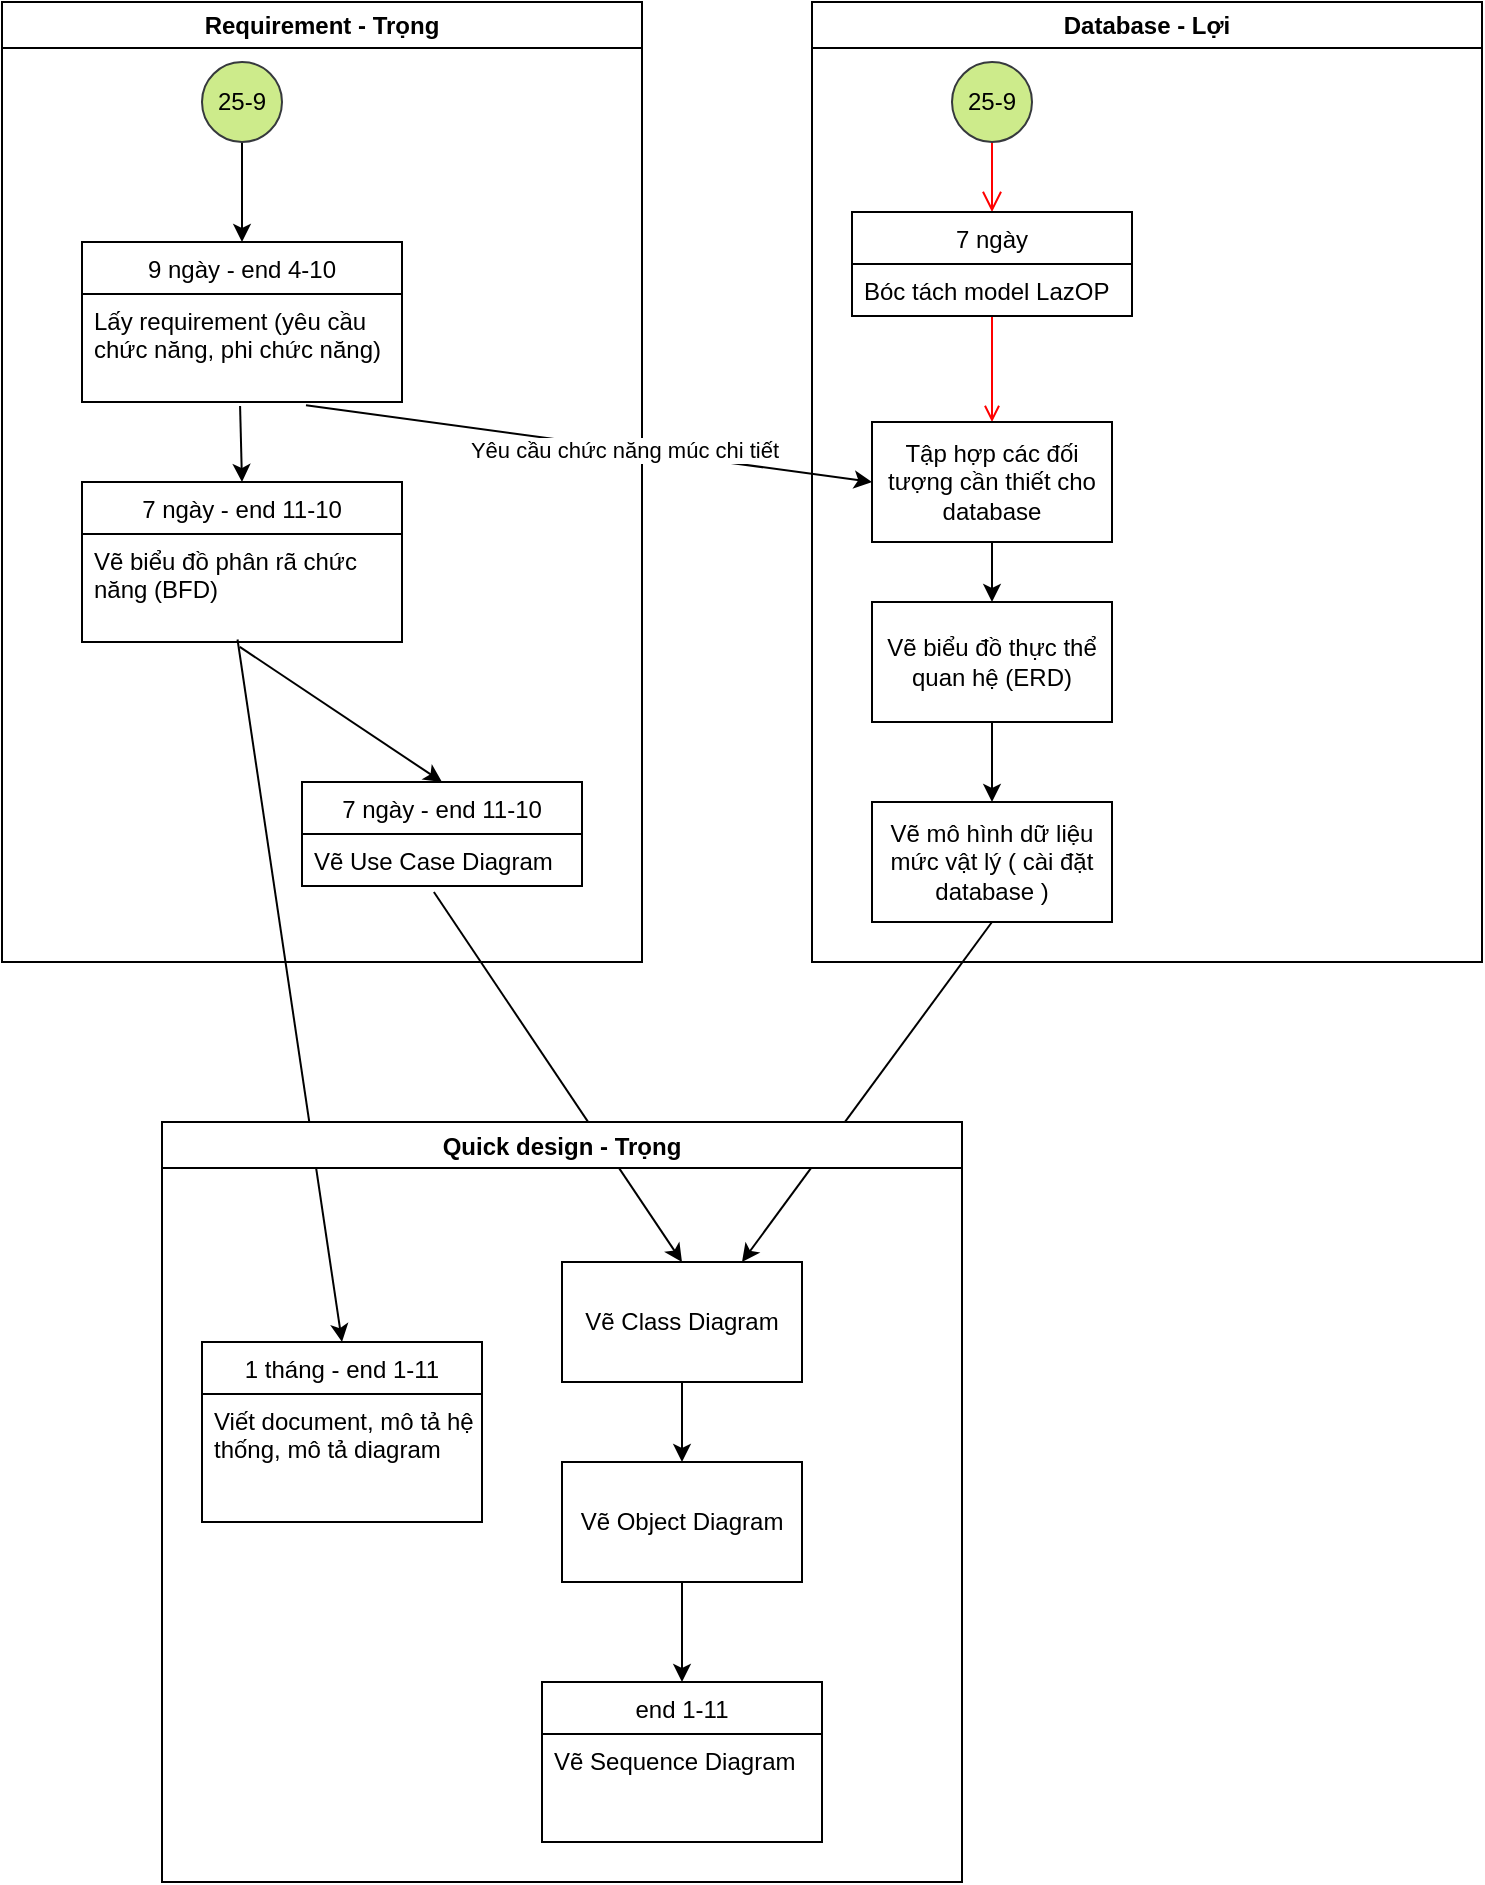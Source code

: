 <mxfile version="13.7.7" type="github" pages="2">
  <diagram name="Page-1" id="e7e014a7-5840-1c2e-5031-d8a46d1fe8dd">
    <mxGraphModel dx="942" dy="583" grid="1" gridSize="10" guides="1" tooltips="1" connect="1" arrows="1" fold="1" page="1" pageScale="1" pageWidth="827" pageHeight="1169" background="#ffffff" math="0" shadow="0">
      <root>
        <mxCell id="0" />
        <mxCell id="1" parent="0" />
        <mxCell id="2" value="Requirement - Trọng" style="swimlane;whiteSpace=wrap" parent="1" vertex="1">
          <mxGeometry x="40" y="40" width="320" height="480" as="geometry" />
        </mxCell>
        <mxCell id="rS6dLhZMkmuUpzraP9A6-42" value="" style="endArrow=classic;html=1;exitX=0.5;exitY=1;exitDx=0;exitDy=0;entryX=0.5;entryY=0;entryDx=0;entryDy=0;" parent="2" source="_u92uwHQ9xJIyA4-MkIm-22" target="mU8VDw6BHfqq7bU4-AUH-48" edge="1">
          <mxGeometry width="50" height="50" relative="1" as="geometry">
            <mxPoint x="150" y="45" as="sourcePoint" />
            <mxPoint x="220" y="110" as="targetPoint" />
          </mxGeometry>
        </mxCell>
        <mxCell id="rS6dLhZMkmuUpzraP9A6-47" value="" style="endArrow=classic;html=1;entryX=0.5;entryY=0;entryDx=0;entryDy=0;exitX=0.494;exitY=1.037;exitDx=0;exitDy=0;exitPerimeter=0;" parent="2" source="mU8VDw6BHfqq7bU4-AUH-49" target="_u92uwHQ9xJIyA4-MkIm-28" edge="1">
          <mxGeometry width="50" height="50" relative="1" as="geometry">
            <mxPoint x="220" y="180" as="sourcePoint" />
            <mxPoint x="220" y="230" as="targetPoint" />
          </mxGeometry>
        </mxCell>
        <mxCell id="rS6dLhZMkmuUpzraP9A6-51" value="" style="endArrow=classic;html=1;exitX=0.493;exitY=1.045;exitDx=0;exitDy=0;exitPerimeter=0;entryX=0.5;entryY=0;entryDx=0;entryDy=0;" parent="2" source="_u92uwHQ9xJIyA4-MkIm-29" target="_u92uwHQ9xJIyA4-MkIm-32" edge="1">
          <mxGeometry width="50" height="50" relative="1" as="geometry">
            <mxPoint x="220" y="290" as="sourcePoint" />
            <mxPoint x="229" y="350" as="targetPoint" />
          </mxGeometry>
        </mxCell>
        <mxCell id="_u92uwHQ9xJIyA4-MkIm-22" value="25-9" style="ellipse;whiteSpace=wrap;html=1;aspect=fixed;fillColor=#cdeb8b;strokeColor=#36393d;" parent="2" vertex="1">
          <mxGeometry x="100" y="30" width="40" height="40" as="geometry" />
        </mxCell>
        <mxCell id="mU8VDw6BHfqq7bU4-AUH-48" value="9 ngày - end 4-10" style="swimlane;fontStyle=0;childLayout=stackLayout;horizontal=1;startSize=26;fillColor=none;horizontalStack=0;resizeParent=1;resizeParentMax=0;resizeLast=0;collapsible=1;marginBottom=0;" parent="2" vertex="1">
          <mxGeometry x="40" y="120" width="160" height="80" as="geometry">
            <mxRectangle x="65" y="100" width="80" height="26" as="alternateBounds" />
          </mxGeometry>
        </mxCell>
        <mxCell id="mU8VDw6BHfqq7bU4-AUH-49" value="Lấy requirement (yêu cầu chức năng, phi chức năng)" style="text;strokeColor=none;fillColor=none;align=left;verticalAlign=top;spacingLeft=4;spacingRight=4;overflow=hidden;rotatable=0;points=[[0,0.5],[1,0.5]];portConstraint=eastwest;whiteSpace=wrap;" parent="mU8VDw6BHfqq7bU4-AUH-48" vertex="1">
          <mxGeometry y="26" width="160" height="54" as="geometry" />
        </mxCell>
        <mxCell id="_u92uwHQ9xJIyA4-MkIm-28" value="7 ngày - end 11-10" style="swimlane;fontStyle=0;childLayout=stackLayout;horizontal=1;startSize=26;fillColor=none;horizontalStack=0;resizeParent=1;resizeParentMax=0;resizeLast=0;collapsible=1;marginBottom=0;" parent="2" vertex="1">
          <mxGeometry x="40" y="240" width="160" height="80" as="geometry" />
        </mxCell>
        <mxCell id="_u92uwHQ9xJIyA4-MkIm-29" value="Vẽ biểu đồ phân rã chức năng (BFD)" style="text;strokeColor=none;fillColor=none;align=left;verticalAlign=top;spacingLeft=4;spacingRight=4;overflow=hidden;rotatable=0;points=[[0,0.5],[1,0.5]];portConstraint=eastwest;whiteSpace=wrap;" parent="_u92uwHQ9xJIyA4-MkIm-28" vertex="1">
          <mxGeometry y="26" width="160" height="54" as="geometry" />
        </mxCell>
        <mxCell id="_u92uwHQ9xJIyA4-MkIm-32" value="7 ngày - end 11-10" style="swimlane;fontStyle=0;childLayout=stackLayout;horizontal=1;startSize=26;fillColor=none;horizontalStack=0;resizeParent=1;resizeParentMax=0;resizeLast=0;collapsible=1;marginBottom=0;" parent="2" vertex="1">
          <mxGeometry x="150" y="390" width="140" height="52" as="geometry" />
        </mxCell>
        <mxCell id="_u92uwHQ9xJIyA4-MkIm-33" value="Vẽ Use Case Diagram" style="text;strokeColor=none;fillColor=none;align=left;verticalAlign=top;spacingLeft=4;spacingRight=4;overflow=hidden;rotatable=0;points=[[0,0.5],[1,0.5]];portConstraint=eastwest;" parent="_u92uwHQ9xJIyA4-MkIm-32" vertex="1">
          <mxGeometry y="26" width="140" height="26" as="geometry" />
        </mxCell>
        <mxCell id="3" value="Database - Lợi" style="swimlane;whiteSpace=wrap" parent="1" vertex="1">
          <mxGeometry x="445" y="40" width="335" height="480" as="geometry">
            <mxRectangle x="445" y="40" width="120" height="23" as="alternateBounds" />
          </mxGeometry>
        </mxCell>
        <mxCell id="14" value="" style="edgeStyle=elbowEdgeStyle;elbow=horizontal;verticalAlign=bottom;endArrow=open;endSize=8;strokeColor=#FF0000;endFill=1;rounded=0;exitX=0.5;exitY=1;exitDx=0;exitDy=0;entryX=0.5;entryY=0;entryDx=0;entryDy=0;" parent="3" source="_u92uwHQ9xJIyA4-MkIm-23" target="_u92uwHQ9xJIyA4-MkIm-24" edge="1">
          <mxGeometry x="40" y="20" as="geometry">
            <mxPoint x="90" y="110" as="targetPoint" />
            <mxPoint x="85" y="70" as="sourcePoint" />
          </mxGeometry>
        </mxCell>
        <mxCell id="17" value="" style="endArrow=open;strokeColor=#FF0000;endFill=1;rounded=0;entryX=0.5;entryY=0;entryDx=0;entryDy=0;exitX=0.5;exitY=1;exitDx=0;exitDy=0;exitPerimeter=0;" parent="3" source="_u92uwHQ9xJIyA4-MkIm-25" target="rS6dLhZMkmuUpzraP9A6-43" edge="1">
          <mxGeometry relative="1" as="geometry">
            <mxPoint x="75" y="220" as="targetPoint" />
            <mxPoint x="90" y="160" as="sourcePoint" />
          </mxGeometry>
        </mxCell>
        <mxCell id="_u92uwHQ9xJIyA4-MkIm-24" value="7 ngày" style="swimlane;fontStyle=0;childLayout=stackLayout;horizontal=1;startSize=26;fillColor=none;horizontalStack=0;resizeParent=1;resizeParentMax=0;resizeLast=0;collapsible=1;marginBottom=0;" parent="3" vertex="1">
          <mxGeometry x="20" y="105" width="140" height="52" as="geometry" />
        </mxCell>
        <mxCell id="_u92uwHQ9xJIyA4-MkIm-25" value="Bóc tách model LazOP" style="text;strokeColor=none;fillColor=none;align=left;verticalAlign=top;spacingLeft=4;spacingRight=4;overflow=hidden;rotatable=0;points=[[0,0.5],[1,0.5]];portConstraint=eastwest;whiteSpace=wrap;" parent="_u92uwHQ9xJIyA4-MkIm-24" vertex="1">
          <mxGeometry y="26" width="140" height="26" as="geometry" />
        </mxCell>
        <mxCell id="rS6dLhZMkmuUpzraP9A6-43" value="Tập hợp các đối tượng cần thiết cho database" style="rounded=0;whiteSpace=wrap;html=1;" parent="3" vertex="1">
          <mxGeometry x="30" y="210" width="120" height="60" as="geometry" />
        </mxCell>
        <mxCell id="rS6dLhZMkmuUpzraP9A6-48" value="Vẽ biểu đồ thực thể quan hệ (ERD)" style="rounded=0;whiteSpace=wrap;html=1;" parent="3" vertex="1">
          <mxGeometry x="30" y="300" width="120" height="60" as="geometry" />
        </mxCell>
        <mxCell id="rS6dLhZMkmuUpzraP9A6-56" value="" style="endArrow=classic;html=1;exitX=0.5;exitY=1;exitDx=0;exitDy=0;entryX=0.5;entryY=0;entryDx=0;entryDy=0;" parent="3" source="rS6dLhZMkmuUpzraP9A6-43" target="rS6dLhZMkmuUpzraP9A6-48" edge="1">
          <mxGeometry width="50" height="50" relative="1" as="geometry">
            <mxPoint x="25" y="360" as="sourcePoint" />
            <mxPoint x="75" y="310" as="targetPoint" />
          </mxGeometry>
        </mxCell>
        <mxCell id="OaehYao2ePnqHA_qCyAD-17" value="Vẽ mô hình dữ liệu mức vật lý ( cài đặt database )" style="rounded=0;whiteSpace=wrap;html=1;" parent="3" vertex="1">
          <mxGeometry x="30" y="400" width="120" height="60" as="geometry" />
        </mxCell>
        <mxCell id="_u92uwHQ9xJIyA4-MkIm-21" value="" style="endArrow=classic;html=1;exitX=0.5;exitY=1;exitDx=0;exitDy=0;entryX=0.5;entryY=0;entryDx=0;entryDy=0;" parent="3" source="rS6dLhZMkmuUpzraP9A6-48" target="OaehYao2ePnqHA_qCyAD-17" edge="1">
          <mxGeometry width="50" height="50" relative="1" as="geometry">
            <mxPoint x="195" y="440" as="sourcePoint" />
            <mxPoint x="245" y="390" as="targetPoint" />
          </mxGeometry>
        </mxCell>
        <mxCell id="_u92uwHQ9xJIyA4-MkIm-23" value="25-9" style="ellipse;whiteSpace=wrap;html=1;aspect=fixed;fillColor=#cdeb8b;strokeColor=#36393d;" parent="3" vertex="1">
          <mxGeometry x="70" y="30" width="40" height="40" as="geometry" />
        </mxCell>
        <mxCell id="rS6dLhZMkmuUpzraP9A6-44" value="" style="endArrow=classic;html=1;exitX=0.7;exitY=1.031;exitDx=0;exitDy=0;entryX=0;entryY=0.5;entryDx=0;entryDy=0;exitPerimeter=0;" parent="1" source="mU8VDw6BHfqq7bU4-AUH-49" target="rS6dLhZMkmuUpzraP9A6-43" edge="1">
          <mxGeometry width="50" height="50" relative="1" as="geometry">
            <mxPoint x="260" y="200" as="sourcePoint" />
            <mxPoint x="440" y="180" as="targetPoint" />
          </mxGeometry>
        </mxCell>
        <mxCell id="rS6dLhZMkmuUpzraP9A6-45" value="Yêu cầu chức năng múc chi tiết" style="edgeLabel;html=1;align=center;verticalAlign=middle;resizable=0;points=[];" parent="rS6dLhZMkmuUpzraP9A6-44" vertex="1" connectable="0">
          <mxGeometry x="0.124" y="-1" relative="1" as="geometry">
            <mxPoint as="offset" />
          </mxGeometry>
        </mxCell>
        <mxCell id="rS6dLhZMkmuUpzraP9A6-52" value="" style="endArrow=classic;html=1;entryX=0.5;entryY=0;entryDx=0;entryDy=0;exitX=0.471;exitY=1.115;exitDx=0;exitDy=0;exitPerimeter=0;" parent="1" source="_u92uwHQ9xJIyA4-MkIm-33" target="rS6dLhZMkmuUpzraP9A6-50" edge="1">
          <mxGeometry width="50" height="50" relative="1" as="geometry">
            <mxPoint x="283.438" y="460" as="sourcePoint" />
            <mxPoint x="290" y="566.711" as="targetPoint" />
          </mxGeometry>
        </mxCell>
        <mxCell id="_u92uwHQ9xJIyA4-MkIm-36" value="" style="endArrow=classic;html=1;strokeColor=#000000;entryX=0.75;entryY=0;entryDx=0;entryDy=0;exitX=0.5;exitY=1;exitDx=0;exitDy=0;" parent="1" source="OaehYao2ePnqHA_qCyAD-17" target="rS6dLhZMkmuUpzraP9A6-50" edge="1">
          <mxGeometry width="50" height="50" relative="1" as="geometry">
            <mxPoint x="450" y="560" as="sourcePoint" />
            <mxPoint x="500" y="510" as="targetPoint" />
          </mxGeometry>
        </mxCell>
        <mxCell id="rS6dLhZMkmuUpzraP9A6-55" value="" style="endArrow=classic;html=1;entryX=0.5;entryY=0;entryDx=0;entryDy=0;exitX=0.486;exitY=0.977;exitDx=0;exitDy=0;exitPerimeter=0;" parent="1" source="_u92uwHQ9xJIyA4-MkIm-29" target="_u92uwHQ9xJIyA4-MkIm-17" edge="1">
          <mxGeometry width="50" height="50" relative="1" as="geometry">
            <mxPoint x="200" y="200" as="sourcePoint" />
            <mxPoint x="130" y="340" as="targetPoint" />
          </mxGeometry>
        </mxCell>
        <mxCell id="_u92uwHQ9xJIyA4-MkIm-43" value="Quick design - Trọng" style="swimlane;" parent="1" vertex="1">
          <mxGeometry x="120" y="600" width="400" height="380" as="geometry" />
        </mxCell>
        <mxCell id="rS6dLhZMkmuUpzraP9A6-50" value="Vẽ Class Diagram" style="rounded=0;whiteSpace=wrap;html=1;" parent="_u92uwHQ9xJIyA4-MkIm-43" vertex="1">
          <mxGeometry x="200" y="70" width="120" height="60" as="geometry" />
        </mxCell>
        <mxCell id="_u92uwHQ9xJIyA4-MkIm-17" value="1 tháng - end 1-11" style="swimlane;fontStyle=0;childLayout=stackLayout;horizontal=1;startSize=26;fillColor=none;horizontalStack=0;resizeParent=1;resizeParentMax=0;resizeLast=0;collapsible=1;marginBottom=0;" parent="_u92uwHQ9xJIyA4-MkIm-43" vertex="1">
          <mxGeometry x="20" y="110" width="140" height="90" as="geometry" />
        </mxCell>
        <mxCell id="_u92uwHQ9xJIyA4-MkIm-18" value="Viết document, mô tả hệ thống, mô tả diagram" style="text;strokeColor=none;fillColor=none;align=left;verticalAlign=top;spacingLeft=4;spacingRight=4;overflow=hidden;rotatable=0;points=[[0,0.5],[1,0.5]];portConstraint=eastwest;whiteSpace=wrap;" parent="_u92uwHQ9xJIyA4-MkIm-17" vertex="1">
          <mxGeometry y="26" width="140" height="64" as="geometry" />
        </mxCell>
        <mxCell id="rS6dLhZMkmuUpzraP9A6-58" value="Vẽ Object Diagram" style="rounded=0;whiteSpace=wrap;html=1;" parent="_u92uwHQ9xJIyA4-MkIm-43" vertex="1">
          <mxGeometry x="200" y="170" width="120" height="60" as="geometry" />
        </mxCell>
        <mxCell id="rS6dLhZMkmuUpzraP9A6-59" value="" style="endArrow=classic;html=1;exitX=0.5;exitY=1;exitDx=0;exitDy=0;" parent="_u92uwHQ9xJIyA4-MkIm-43" source="rS6dLhZMkmuUpzraP9A6-50" target="rS6dLhZMkmuUpzraP9A6-58" edge="1">
          <mxGeometry width="50" height="50" relative="1" as="geometry">
            <mxPoint x="96" y="140" as="sourcePoint" />
            <mxPoint x="146" y="90" as="targetPoint" />
          </mxGeometry>
        </mxCell>
        <mxCell id="OaehYao2ePnqHA_qCyAD-19" value="" style="endArrow=classic;html=1;exitX=0.5;exitY=1;exitDx=0;exitDy=0;entryX=0.5;entryY=0;entryDx=0;entryDy=0;" parent="_u92uwHQ9xJIyA4-MkIm-43" source="rS6dLhZMkmuUpzraP9A6-58" target="_u92uwHQ9xJIyA4-MkIm-44" edge="1">
          <mxGeometry width="50" height="50" relative="1" as="geometry">
            <mxPoint x="186" y="180" as="sourcePoint" />
            <mxPoint x="260" y="280" as="targetPoint" />
          </mxGeometry>
        </mxCell>
        <mxCell id="_u92uwHQ9xJIyA4-MkIm-44" value="end 1-11" style="swimlane;fontStyle=0;childLayout=stackLayout;horizontal=1;startSize=26;fillColor=none;horizontalStack=0;resizeParent=1;resizeParentMax=0;resizeLast=0;collapsible=1;marginBottom=0;" parent="_u92uwHQ9xJIyA4-MkIm-43" vertex="1">
          <mxGeometry x="190" y="280" width="140" height="80" as="geometry" />
        </mxCell>
        <mxCell id="_u92uwHQ9xJIyA4-MkIm-45" value="Vẽ Sequence Diagram" style="text;strokeColor=none;fillColor=none;align=left;verticalAlign=top;spacingLeft=4;spacingRight=4;overflow=hidden;rotatable=0;points=[[0,0.5],[1,0.5]];portConstraint=eastwest;" parent="_u92uwHQ9xJIyA4-MkIm-44" vertex="1">
          <mxGeometry y="26" width="140" height="54" as="geometry" />
        </mxCell>
      </root>
    </mxGraphModel>
  </diagram>
  <diagram id="dkc9uNzX-q_aH-8mqnDz" name="Page-2">
    <mxGraphModel dx="1346" dy="833" grid="1" gridSize="10" guides="1" tooltips="1" connect="1" arrows="1" fold="1" page="1" pageScale="1" pageWidth="827" pageHeight="1169" math="0" shadow="0">
      <root>
        <mxCell id="wmoGCOoggUUCC7voKVKI-0" />
        <mxCell id="wmoGCOoggUUCC7voKVKI-1" parent="wmoGCOoggUUCC7voKVKI-0" />
      </root>
    </mxGraphModel>
  </diagram>
</mxfile>
